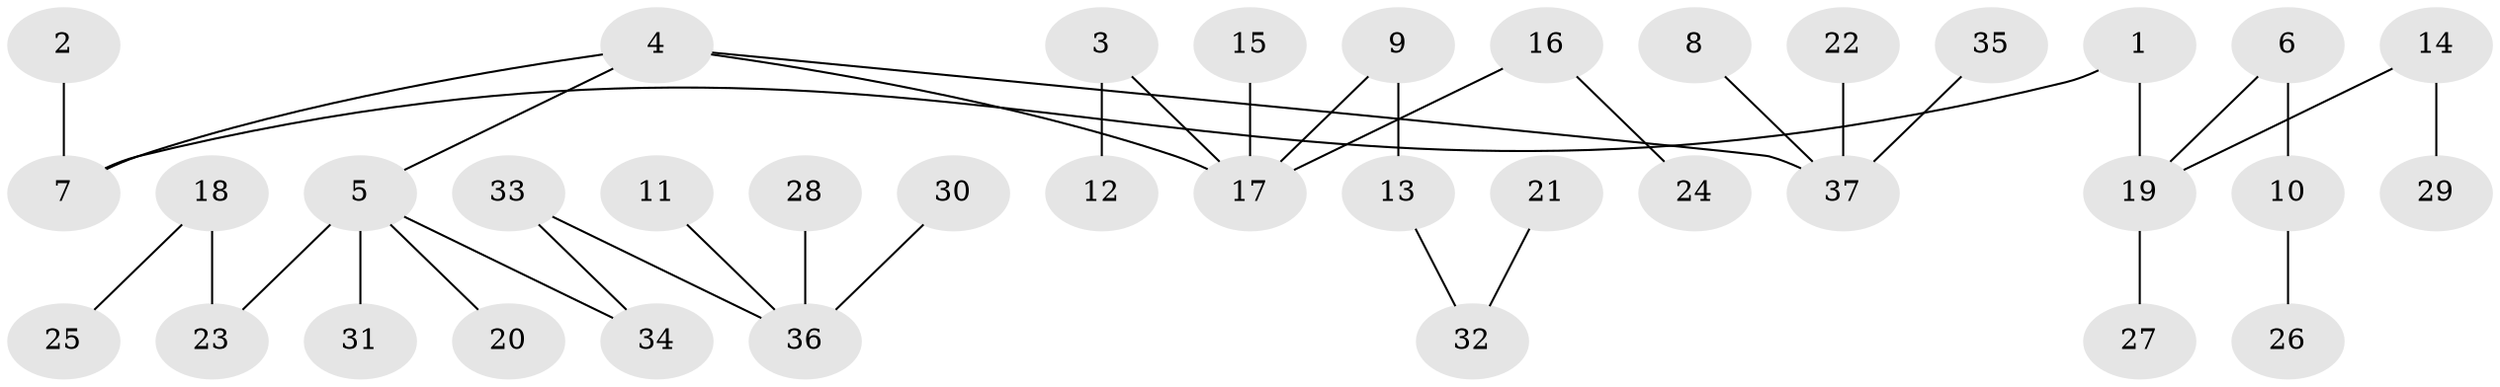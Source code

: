 // original degree distribution, {6: 0.0273972602739726, 4: 0.0273972602739726, 5: 0.0547945205479452, 1: 0.4931506849315068, 2: 0.2602739726027397, 3: 0.136986301369863}
// Generated by graph-tools (version 1.1) at 2025/02/03/09/25 03:02:24]
// undirected, 37 vertices, 36 edges
graph export_dot {
graph [start="1"]
  node [color=gray90,style=filled];
  1;
  2;
  3;
  4;
  5;
  6;
  7;
  8;
  9;
  10;
  11;
  12;
  13;
  14;
  15;
  16;
  17;
  18;
  19;
  20;
  21;
  22;
  23;
  24;
  25;
  26;
  27;
  28;
  29;
  30;
  31;
  32;
  33;
  34;
  35;
  36;
  37;
  1 -- 7 [weight=1.0];
  1 -- 19 [weight=1.0];
  2 -- 7 [weight=1.0];
  3 -- 12 [weight=1.0];
  3 -- 17 [weight=1.0];
  4 -- 5 [weight=1.0];
  4 -- 7 [weight=1.0];
  4 -- 17 [weight=1.0];
  4 -- 37 [weight=1.0];
  5 -- 20 [weight=1.0];
  5 -- 23 [weight=1.0];
  5 -- 31 [weight=1.0];
  5 -- 34 [weight=1.0];
  6 -- 10 [weight=1.0];
  6 -- 19 [weight=1.0];
  8 -- 37 [weight=1.0];
  9 -- 13 [weight=1.0];
  9 -- 17 [weight=1.0];
  10 -- 26 [weight=1.0];
  11 -- 36 [weight=1.0];
  13 -- 32 [weight=1.0];
  14 -- 19 [weight=1.0];
  14 -- 29 [weight=1.0];
  15 -- 17 [weight=1.0];
  16 -- 17 [weight=1.0];
  16 -- 24 [weight=1.0];
  18 -- 23 [weight=1.0];
  18 -- 25 [weight=1.0];
  19 -- 27 [weight=1.0];
  21 -- 32 [weight=1.0];
  22 -- 37 [weight=1.0];
  28 -- 36 [weight=1.0];
  30 -- 36 [weight=1.0];
  33 -- 34 [weight=1.0];
  33 -- 36 [weight=1.0];
  35 -- 37 [weight=1.0];
}
